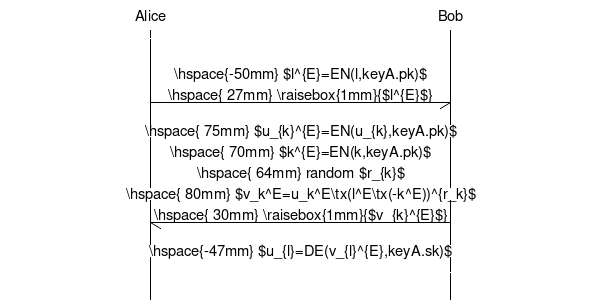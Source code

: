 # Step 4: Obtaining the Desired Information

msc {
 arcgradient=0;

 A [label="Alice"], B [label="Bob"];

 A-xA  [linecolor="white"]; # force left-hand side margin

 |||   [label="\hspace{-50mm} $l^{E}=EN(l,keyA.pk)$"];
 A->B  [label="\hspace{ 27mm} \raisebox{1mm}{$l^{E}$}"];
 |||   [label="\hspace{ 75mm} $u_{k}^{E}=EN(u_{k},keyA.pk)$"];
 |||   [label="\hspace{ 70mm} $k^{E}=EN(k,keyA.pk)$"];
 |||   [label="\hspace{ 64mm} random $r_{k}$"];
 |||   [label="\hspace{ 80mm} $v_k^E=u_k^E\tx(l^E\tx(-k^E))^{r_k}$"]; # writing format shortened due to lack of space
 B->A  [label="\hspace{ 30mm} \raisebox{1mm}{$v_{k}^{E}$}"];
 |||   [label="\hspace{-47mm} $u_{l}=DE(v_{l}^{E},keyA.sk)$"];

 B-xB  [linecolor="white"]; # force right-hand side margin
}

